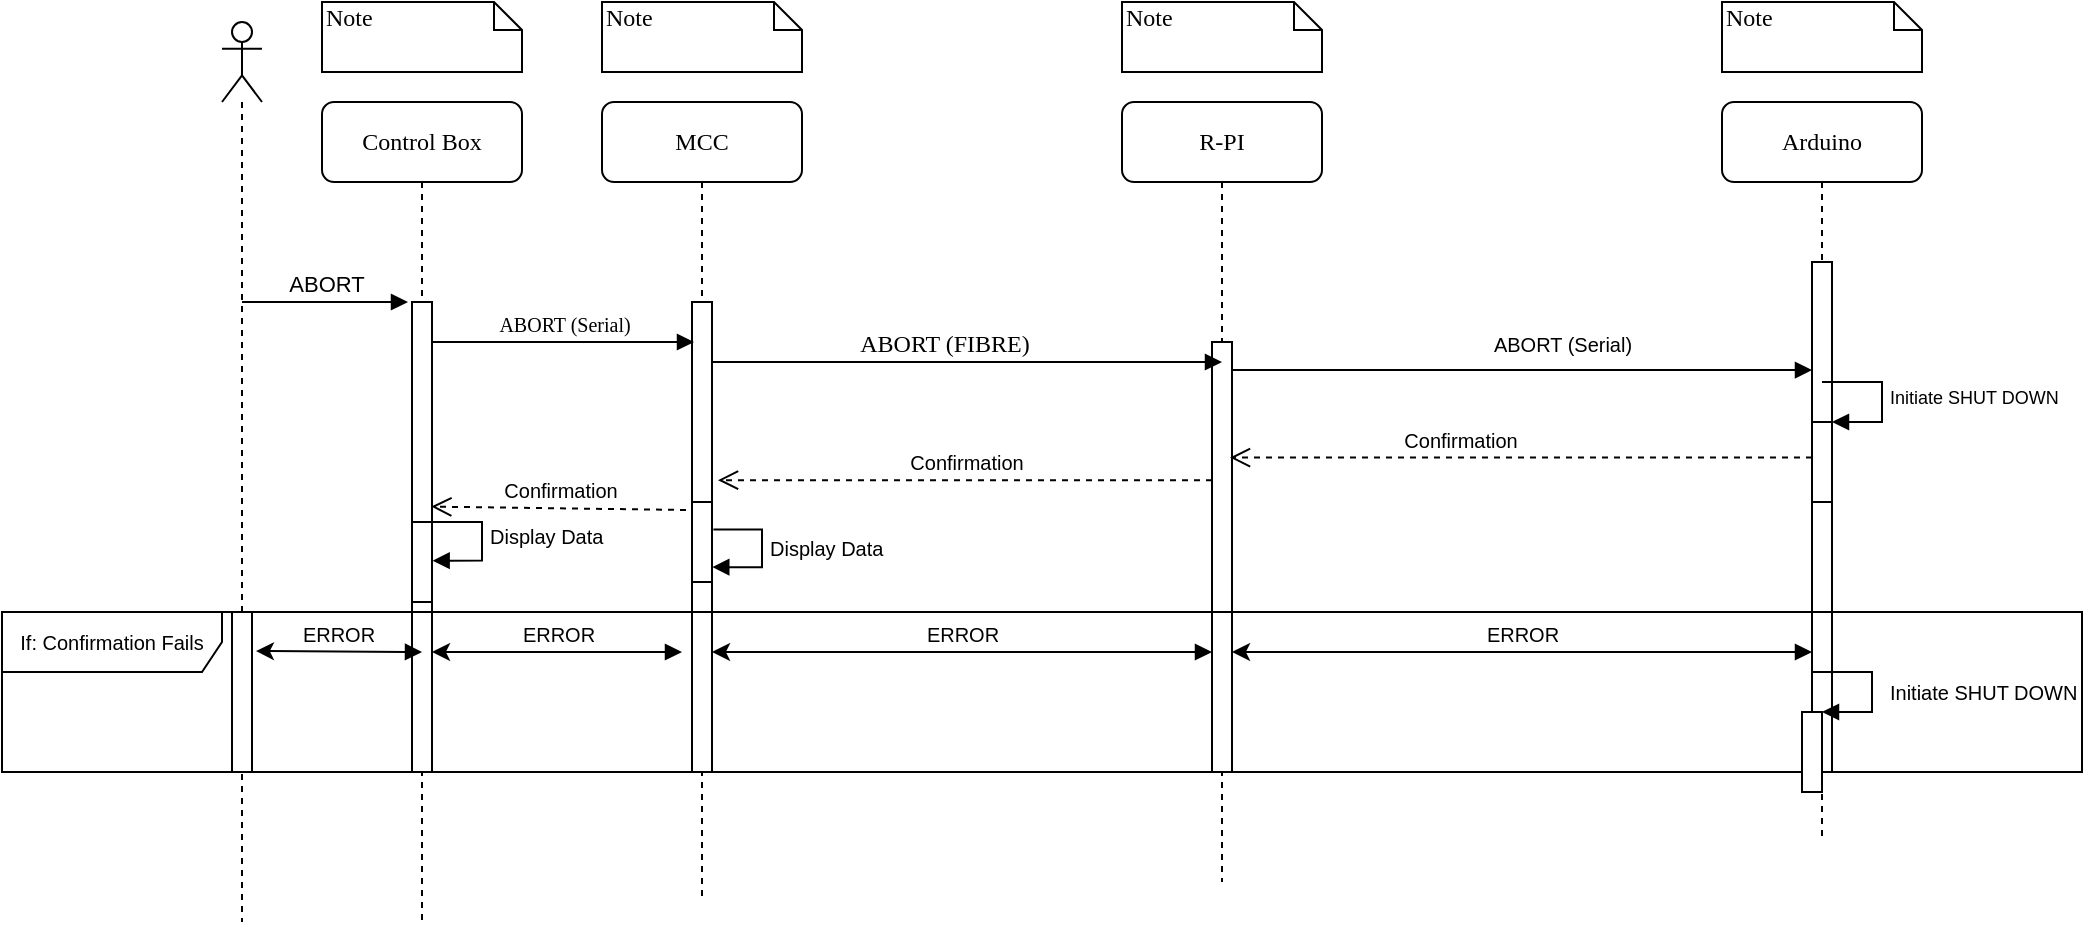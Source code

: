 <mxfile version="18.0.1" type="device"><diagram name="Page-1" id="13e1069c-82ec-6db2-03f1-153e76fe0fe0"><mxGraphModel dx="1787" dy="408" grid="1" gridSize="10" guides="1" tooltips="1" connect="1" arrows="1" fold="1" page="1" pageScale="1" pageWidth="1100" pageHeight="850" background="none" math="0" shadow="0"><root><mxCell id="0"/><mxCell id="1" parent="0"/><mxCell id="7baba1c4bc27f4b0-2" value="MCC" style="shape=umlLifeline;perimeter=lifelinePerimeter;whiteSpace=wrap;html=1;container=1;collapsible=0;recursiveResize=0;outlineConnect=0;rounded=1;shadow=0;comic=0;labelBackgroundColor=none;strokeWidth=1;fontFamily=Verdana;fontSize=12;align=center;" parent="1" vertex="1"><mxGeometry x="240" y="80" width="100" height="400" as="geometry"/></mxCell><mxCell id="7baba1c4bc27f4b0-10" value="" style="html=1;points=[];perimeter=orthogonalPerimeter;rounded=0;shadow=0;comic=0;labelBackgroundColor=none;strokeWidth=1;fontFamily=Verdana;fontSize=12;align=center;" parent="7baba1c4bc27f4b0-2" vertex="1"><mxGeometry x="45" y="100" width="10" height="220" as="geometry"/></mxCell><mxCell id="SOqY7n5rjwsgiEtuoA1r-32" value="" style="html=1;points=[];perimeter=orthogonalPerimeter;fontSize=10;" parent="7baba1c4bc27f4b0-2" vertex="1"><mxGeometry x="45" y="200" width="10" height="40" as="geometry"/></mxCell><mxCell id="SOqY7n5rjwsgiEtuoA1r-33" value="Display Data" style="edgeStyle=orthogonalEdgeStyle;html=1;align=left;spacingLeft=2;endArrow=block;rounded=0;fontSize=10;entryX=1.014;entryY=0.814;entryDx=0;entryDy=0;entryPerimeter=0;exitX=1.071;exitY=0.343;exitDx=0;exitDy=0;exitPerimeter=0;" parent="7baba1c4bc27f4b0-2" source="SOqY7n5rjwsgiEtuoA1r-32" target="SOqY7n5rjwsgiEtuoA1r-32" edge="1"><mxGeometry relative="1" as="geometry"><mxPoint x="50" y="440" as="sourcePoint"/><Array as="points"><mxPoint x="80" y="214"/><mxPoint x="80" y="233"/></Array></mxGeometry></mxCell><mxCell id="7baba1c4bc27f4b0-3" value="R-PI" style="shape=umlLifeline;perimeter=lifelinePerimeter;whiteSpace=wrap;html=1;container=1;collapsible=0;recursiveResize=0;outlineConnect=0;rounded=1;shadow=0;comic=0;labelBackgroundColor=none;strokeWidth=1;fontFamily=Verdana;fontSize=12;align=center;" parent="1" vertex="1"><mxGeometry x="500" y="80" width="100" height="390" as="geometry"/></mxCell><mxCell id="7baba1c4bc27f4b0-13" value="" style="html=1;points=[];perimeter=orthogonalPerimeter;rounded=0;shadow=0;comic=0;labelBackgroundColor=none;strokeWidth=1;fontFamily=Verdana;fontSize=12;align=center;" parent="7baba1c4bc27f4b0-3" vertex="1"><mxGeometry x="45" y="120" width="10" height="190" as="geometry"/></mxCell><mxCell id="7baba1c4bc27f4b0-5" value="Arduino" style="shape=umlLifeline;perimeter=lifelinePerimeter;whiteSpace=wrap;html=1;container=1;collapsible=0;recursiveResize=0;outlineConnect=0;rounded=1;shadow=0;comic=0;labelBackgroundColor=none;strokeWidth=1;fontFamily=Verdana;fontSize=12;align=center;" parent="1" vertex="1"><mxGeometry x="800" y="80" width="100" height="370" as="geometry"/></mxCell><mxCell id="SOqY7n5rjwsgiEtuoA1r-13" value="" style="html=1;points=[];perimeter=orthogonalPerimeter;fontSize=10;" parent="7baba1c4bc27f4b0-5" vertex="1"><mxGeometry x="45" y="80" width="10" height="240" as="geometry"/></mxCell><mxCell id="ZsMfdkEN8Q8lMwcEuk79-1" value="" style="html=1;points=[];perimeter=orthogonalPerimeter;fontSize=9;" parent="7baba1c4bc27f4b0-5" vertex="1"><mxGeometry x="45" y="160" width="10" height="40" as="geometry"/></mxCell><mxCell id="ZsMfdkEN8Q8lMwcEuk79-2" value="Initiate SHUT DOWN" style="edgeStyle=orthogonalEdgeStyle;html=1;align=left;spacingLeft=2;endArrow=block;rounded=0;entryX=1;entryY=0;fontSize=9;" parent="7baba1c4bc27f4b0-5" target="ZsMfdkEN8Q8lMwcEuk79-1" edge="1"><mxGeometry relative="1" as="geometry"><mxPoint x="50" y="140" as="sourcePoint"/><Array as="points"><mxPoint x="80" y="140"/></Array></mxGeometry></mxCell><mxCell id="7baba1c4bc27f4b0-8" value="Control Box" style="shape=umlLifeline;perimeter=lifelinePerimeter;whiteSpace=wrap;html=1;container=1;collapsible=0;recursiveResize=0;outlineConnect=0;rounded=1;shadow=0;comic=0;labelBackgroundColor=none;strokeWidth=1;fontFamily=Verdana;fontSize=12;align=center;" parent="1" vertex="1"><mxGeometry x="100" y="80" width="100" height="410" as="geometry"/></mxCell><mxCell id="7baba1c4bc27f4b0-9" value="" style="html=1;points=[];perimeter=orthogonalPerimeter;rounded=0;shadow=0;comic=0;labelBackgroundColor=none;strokeWidth=1;fontFamily=Verdana;fontSize=12;align=center;" parent="7baba1c4bc27f4b0-8" vertex="1"><mxGeometry x="45" y="100" width="10" height="220" as="geometry"/></mxCell><mxCell id="ivKef0lfZY1d-8QF8Ueb-3" value="" style="html=1;points=[];perimeter=orthogonalPerimeter;" vertex="1" parent="7baba1c4bc27f4b0-8"><mxGeometry x="45" y="210" width="10" height="40" as="geometry"/></mxCell><mxCell id="ivKef0lfZY1d-8QF8Ueb-4" value="&lt;span style=&quot;font-size: 10px;&quot;&gt;Display Data&lt;/span&gt;" style="edgeStyle=orthogonalEdgeStyle;html=1;align=left;spacingLeft=2;endArrow=block;rounded=0;entryX=1.033;entryY=0.483;entryDx=0;entryDy=0;entryPerimeter=0;" edge="1" target="ivKef0lfZY1d-8QF8Ueb-3" parent="7baba1c4bc27f4b0-8"><mxGeometry relative="1" as="geometry"><mxPoint x="50" y="210" as="sourcePoint"/><Array as="points"><mxPoint x="80" y="210"/><mxPoint x="80" y="229"/></Array></mxGeometry></mxCell><mxCell id="7baba1c4bc27f4b0-11" value="&lt;font style=&quot;font-size: 10px&quot;&gt;ABORT (Serial)&lt;/font&gt;" style="html=1;verticalAlign=bottom;endArrow=block;labelBackgroundColor=none;fontFamily=Verdana;fontSize=12;edgeStyle=elbowEdgeStyle;elbow=vertical;" parent="1" source="7baba1c4bc27f4b0-9" edge="1"><mxGeometry relative="1" as="geometry"><mxPoint x="220" y="190" as="sourcePoint"/><mxPoint x="286" y="200" as="targetPoint"/><Array as="points"><mxPoint x="180" y="200"/></Array></mxGeometry></mxCell><mxCell id="7baba1c4bc27f4b0-14" value="ABORT (FIBRE)" style="html=1;verticalAlign=bottom;endArrow=block;labelBackgroundColor=none;fontFamily=Verdana;fontSize=12;edgeStyle=elbowEdgeStyle;elbow=vertical;" parent="1" source="7baba1c4bc27f4b0-10" edge="1"><mxGeometry x="-0.096" relative="1" as="geometry"><mxPoint x="370" y="200" as="sourcePoint"/><mxPoint x="550" y="210" as="targetPoint"/><Array as="points"><mxPoint x="320" y="210"/><mxPoint x="330" y="270"/><mxPoint x="490" y="360"/><mxPoint x="510" y="330"/><mxPoint x="550" y="340"/><mxPoint x="400" y="240"/><mxPoint x="310" y="280"/></Array><mxPoint as="offset"/></mxGeometry></mxCell><mxCell id="7baba1c4bc27f4b0-40" value="Note" style="shape=note;whiteSpace=wrap;html=1;size=14;verticalAlign=top;align=left;spacingTop=-6;rounded=0;shadow=0;comic=0;labelBackgroundColor=none;strokeWidth=1;fontFamily=Verdana;fontSize=12" parent="1" vertex="1"><mxGeometry x="100" y="30" width="100" height="35" as="geometry"/></mxCell><mxCell id="7baba1c4bc27f4b0-41" value="Note" style="shape=note;whiteSpace=wrap;html=1;size=14;verticalAlign=top;align=left;spacingTop=-6;rounded=0;shadow=0;comic=0;labelBackgroundColor=none;strokeWidth=1;fontFamily=Verdana;fontSize=12" parent="1" vertex="1"><mxGeometry x="240" y="30" width="100" height="35" as="geometry"/></mxCell><mxCell id="7baba1c4bc27f4b0-42" value="Note" style="shape=note;whiteSpace=wrap;html=1;size=14;verticalAlign=top;align=left;spacingTop=-6;rounded=0;shadow=0;comic=0;labelBackgroundColor=none;strokeWidth=1;fontFamily=Verdana;fontSize=12" parent="1" vertex="1"><mxGeometry x="500" y="30" width="100" height="35" as="geometry"/></mxCell><mxCell id="7baba1c4bc27f4b0-44" value="Note" style="shape=note;whiteSpace=wrap;html=1;size=14;verticalAlign=top;align=left;spacingTop=-6;rounded=0;shadow=0;comic=0;labelBackgroundColor=none;strokeWidth=1;fontFamily=Verdana;fontSize=12" parent="1" vertex="1"><mxGeometry x="800" y="30" width="100" height="35" as="geometry"/></mxCell><mxCell id="SOqY7n5rjwsgiEtuoA1r-5" value="" style="shape=umlLifeline;participant=umlActor;perimeter=lifelinePerimeter;whiteSpace=wrap;html=1;container=1;collapsible=0;recursiveResize=0;verticalAlign=top;spacingTop=36;outlineConnect=0;" parent="1" vertex="1"><mxGeometry x="50" y="40" width="20" height="450" as="geometry"/></mxCell><mxCell id="SOqY7n5rjwsgiEtuoA1r-9" value="ABORT" style="html=1;verticalAlign=bottom;endArrow=block;rounded=0;entryX=-0.2;entryY=0;entryDx=0;entryDy=0;entryPerimeter=0;" parent="SOqY7n5rjwsgiEtuoA1r-5" target="7baba1c4bc27f4b0-9" edge="1"><mxGeometry width="80" relative="1" as="geometry"><mxPoint x="10" y="140" as="sourcePoint"/><mxPoint x="90" y="140" as="targetPoint"/></mxGeometry></mxCell><mxCell id="SOqY7n5rjwsgiEtuoA1r-16" value="Confirmation" style="html=1;verticalAlign=bottom;endArrow=open;dashed=1;endSize=8;rounded=0;fontSize=10;entryX=1.3;entryY=0.405;entryDx=0;entryDy=0;entryPerimeter=0;" parent="1" source="7baba1c4bc27f4b0-13" target="7baba1c4bc27f4b0-10" edge="1"><mxGeometry relative="1" as="geometry"><mxPoint x="490" y="300" as="sourcePoint"/><mxPoint x="290" y="250" as="targetPoint"/></mxGeometry></mxCell><mxCell id="SOqY7n5rjwsgiEtuoA1r-17" value="Confirmation" style="html=1;verticalAlign=bottom;endArrow=open;dashed=1;endSize=8;rounded=0;fontSize=10;exitX=-0.3;exitY=0.1;exitDx=0;exitDy=0;exitPerimeter=0;entryX=0.967;entryY=0.465;entryDx=0;entryDy=0;entryPerimeter=0;" parent="1" source="SOqY7n5rjwsgiEtuoA1r-32" target="7baba1c4bc27f4b0-9" edge="1"><mxGeometry relative="1" as="geometry"><mxPoint x="290" y="254" as="sourcePoint"/><mxPoint x="200" y="250" as="targetPoint"/></mxGeometry></mxCell><mxCell id="SOqY7n5rjwsgiEtuoA1r-18" value="ABORT (Serial)" style="html=1;verticalAlign=bottom;startArrow=none;startFill=0;endArrow=block;startSize=8;rounded=0;fontSize=10;exitX=1.014;exitY=0.074;exitDx=0;exitDy=0;exitPerimeter=0;" parent="1" source="7baba1c4bc27f4b0-13" target="SOqY7n5rjwsgiEtuoA1r-13" edge="1"><mxGeometry x="0.138" y="4" width="60" relative="1" as="geometry"><mxPoint x="580" y="330" as="sourcePoint"/><mxPoint x="640" y="330" as="targetPoint"/><mxPoint as="offset"/></mxGeometry></mxCell><mxCell id="SOqY7n5rjwsgiEtuoA1r-20" value="Confirmation" style="html=1;verticalAlign=bottom;endArrow=open;dashed=1;endSize=8;rounded=0;fontSize=10;entryX=0.9;entryY=0.304;entryDx=0;entryDy=0;entryPerimeter=0;" parent="1" source="SOqY7n5rjwsgiEtuoA1r-13" target="7baba1c4bc27f4b0-13" edge="1"><mxGeometry x="0.21" relative="1" as="geometry"><mxPoint x="830" y="350" as="sourcePoint"/><mxPoint x="750" y="350" as="targetPoint"/><mxPoint as="offset"/></mxGeometry></mxCell><mxCell id="SOqY7n5rjwsgiEtuoA1r-43" value="If: Confirmation Fails" style="shape=umlFrame;whiteSpace=wrap;html=1;fontSize=10;width=110;height=30;" parent="1" vertex="1"><mxGeometry x="-60" y="335" width="1040" height="80" as="geometry"/></mxCell><mxCell id="SOqY7n5rjwsgiEtuoA1r-44" value="" style="html=1;points=[];perimeter=orthogonalPerimeter;fontSize=10;" parent="1" vertex="1"><mxGeometry x="55" y="335" width="10" height="80" as="geometry"/></mxCell><mxCell id="SOqY7n5rjwsgiEtuoA1r-45" value="" style="html=1;points=[];perimeter=orthogonalPerimeter;fontSize=10;" parent="1" vertex="1"><mxGeometry x="145" y="335" width="10" height="80" as="geometry"/></mxCell><mxCell id="SOqY7n5rjwsgiEtuoA1r-46" value="" style="html=1;points=[];perimeter=orthogonalPerimeter;fontSize=10;" parent="1" vertex="1"><mxGeometry x="285" y="335" width="10" height="80" as="geometry"/></mxCell><mxCell id="SOqY7n5rjwsgiEtuoA1r-47" value="" style="html=1;points=[];perimeter=orthogonalPerimeter;fontSize=10;" parent="1" vertex="1"><mxGeometry x="545" y="335" width="10" height="80" as="geometry"/></mxCell><mxCell id="SOqY7n5rjwsgiEtuoA1r-48" value="" style="html=1;points=[];perimeter=orthogonalPerimeter;fontSize=10;" parent="1" vertex="1"><mxGeometry x="845" y="335" width="10" height="80" as="geometry"/></mxCell><mxCell id="SOqY7n5rjwsgiEtuoA1r-49" value="ERROR" style="html=1;verticalAlign=bottom;endArrow=block;rounded=0;fontSize=10;exitX=1.197;exitY=0.244;exitDx=0;exitDy=0;exitPerimeter=0;startArrow=classic;startFill=1;" parent="1" source="SOqY7n5rjwsgiEtuoA1r-44" edge="1"><mxGeometry width="80" relative="1" as="geometry"><mxPoint x="70" y="355" as="sourcePoint"/><mxPoint x="150" y="355" as="targetPoint"/></mxGeometry></mxCell><mxCell id="SOqY7n5rjwsgiEtuoA1r-50" value="ERROR" style="html=1;verticalAlign=bottom;endArrow=block;rounded=0;fontSize=10;exitX=1.197;exitY=0.244;exitDx=0;exitDy=0;exitPerimeter=0;startArrow=classic;startFill=1;" parent="1" edge="1"><mxGeometry width="80" relative="1" as="geometry"><mxPoint x="155.0" y="355.0" as="sourcePoint"/><mxPoint x="280" y="355" as="targetPoint"/></mxGeometry></mxCell><mxCell id="SOqY7n5rjwsgiEtuoA1r-51" value="ERROR" style="html=1;verticalAlign=bottom;endArrow=block;rounded=0;fontSize=10;exitX=1.197;exitY=0.244;exitDx=0;exitDy=0;exitPerimeter=0;startArrow=classic;startFill=1;" parent="1" target="SOqY7n5rjwsgiEtuoA1r-47" edge="1"><mxGeometry width="80" relative="1" as="geometry"><mxPoint x="295.0" y="355.0" as="sourcePoint"/><mxPoint x="378.03" y="355.48" as="targetPoint"/></mxGeometry></mxCell><mxCell id="SOqY7n5rjwsgiEtuoA1r-52" value="ERROR" style="html=1;verticalAlign=bottom;endArrow=block;rounded=0;fontSize=10;exitX=1.197;exitY=0.244;exitDx=0;exitDy=0;exitPerimeter=0;startArrow=classic;startFill=1;" parent="1" target="SOqY7n5rjwsgiEtuoA1r-48" edge="1"><mxGeometry width="80" relative="1" as="geometry"><mxPoint x="555.0" y="355.0" as="sourcePoint"/><mxPoint x="638.03" y="355.48" as="targetPoint"/></mxGeometry></mxCell><mxCell id="SOqY7n5rjwsgiEtuoA1r-53" value="" style="html=1;points=[];perimeter=orthogonalPerimeter;fontSize=10;" parent="1" vertex="1"><mxGeometry x="840" y="385" width="10" height="40" as="geometry"/></mxCell><mxCell id="SOqY7n5rjwsgiEtuoA1r-54" value="Initiate SHUT DOWN" style="edgeStyle=orthogonalEdgeStyle;html=1;align=left;spacingLeft=2;endArrow=block;rounded=0;entryX=1;entryY=0;fontSize=10;" parent="1" target="SOqY7n5rjwsgiEtuoA1r-53" edge="1"><mxGeometry x="0.066" y="5" relative="1" as="geometry"><mxPoint x="845" y="365" as="sourcePoint"/><Array as="points"><mxPoint x="875" y="365"/></Array><mxPoint as="offset"/></mxGeometry></mxCell></root></mxGraphModel></diagram></mxfile>